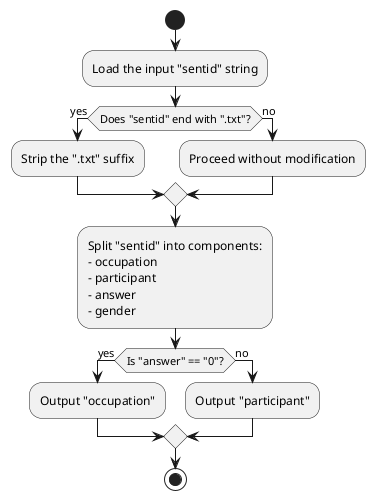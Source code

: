 @startuml tree
start

:Load the input "sentid" string;
if (Does "sentid" end with ".txt"?) then (yes)
  :Strip the ".txt" suffix;
else (no)
  :Proceed without modification;
endif

:Split "sentid" into components:
- occupation
- participant
- answer
- gender;

if (Is "answer" == "0"?) then (yes)
  :Output "occupation";
else (no)
  :Output "participant";
endif

stop
@enduml
